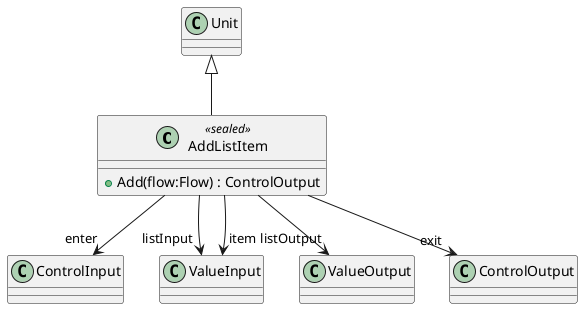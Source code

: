@startuml
class AddListItem <<sealed>> {
    + Add(flow:Flow) : ControlOutput
}
Unit <|-- AddListItem
AddListItem --> "enter" ControlInput
AddListItem --> "listInput" ValueInput
AddListItem --> "listOutput" ValueOutput
AddListItem --> "item" ValueInput
AddListItem --> "exit" ControlOutput
@enduml

